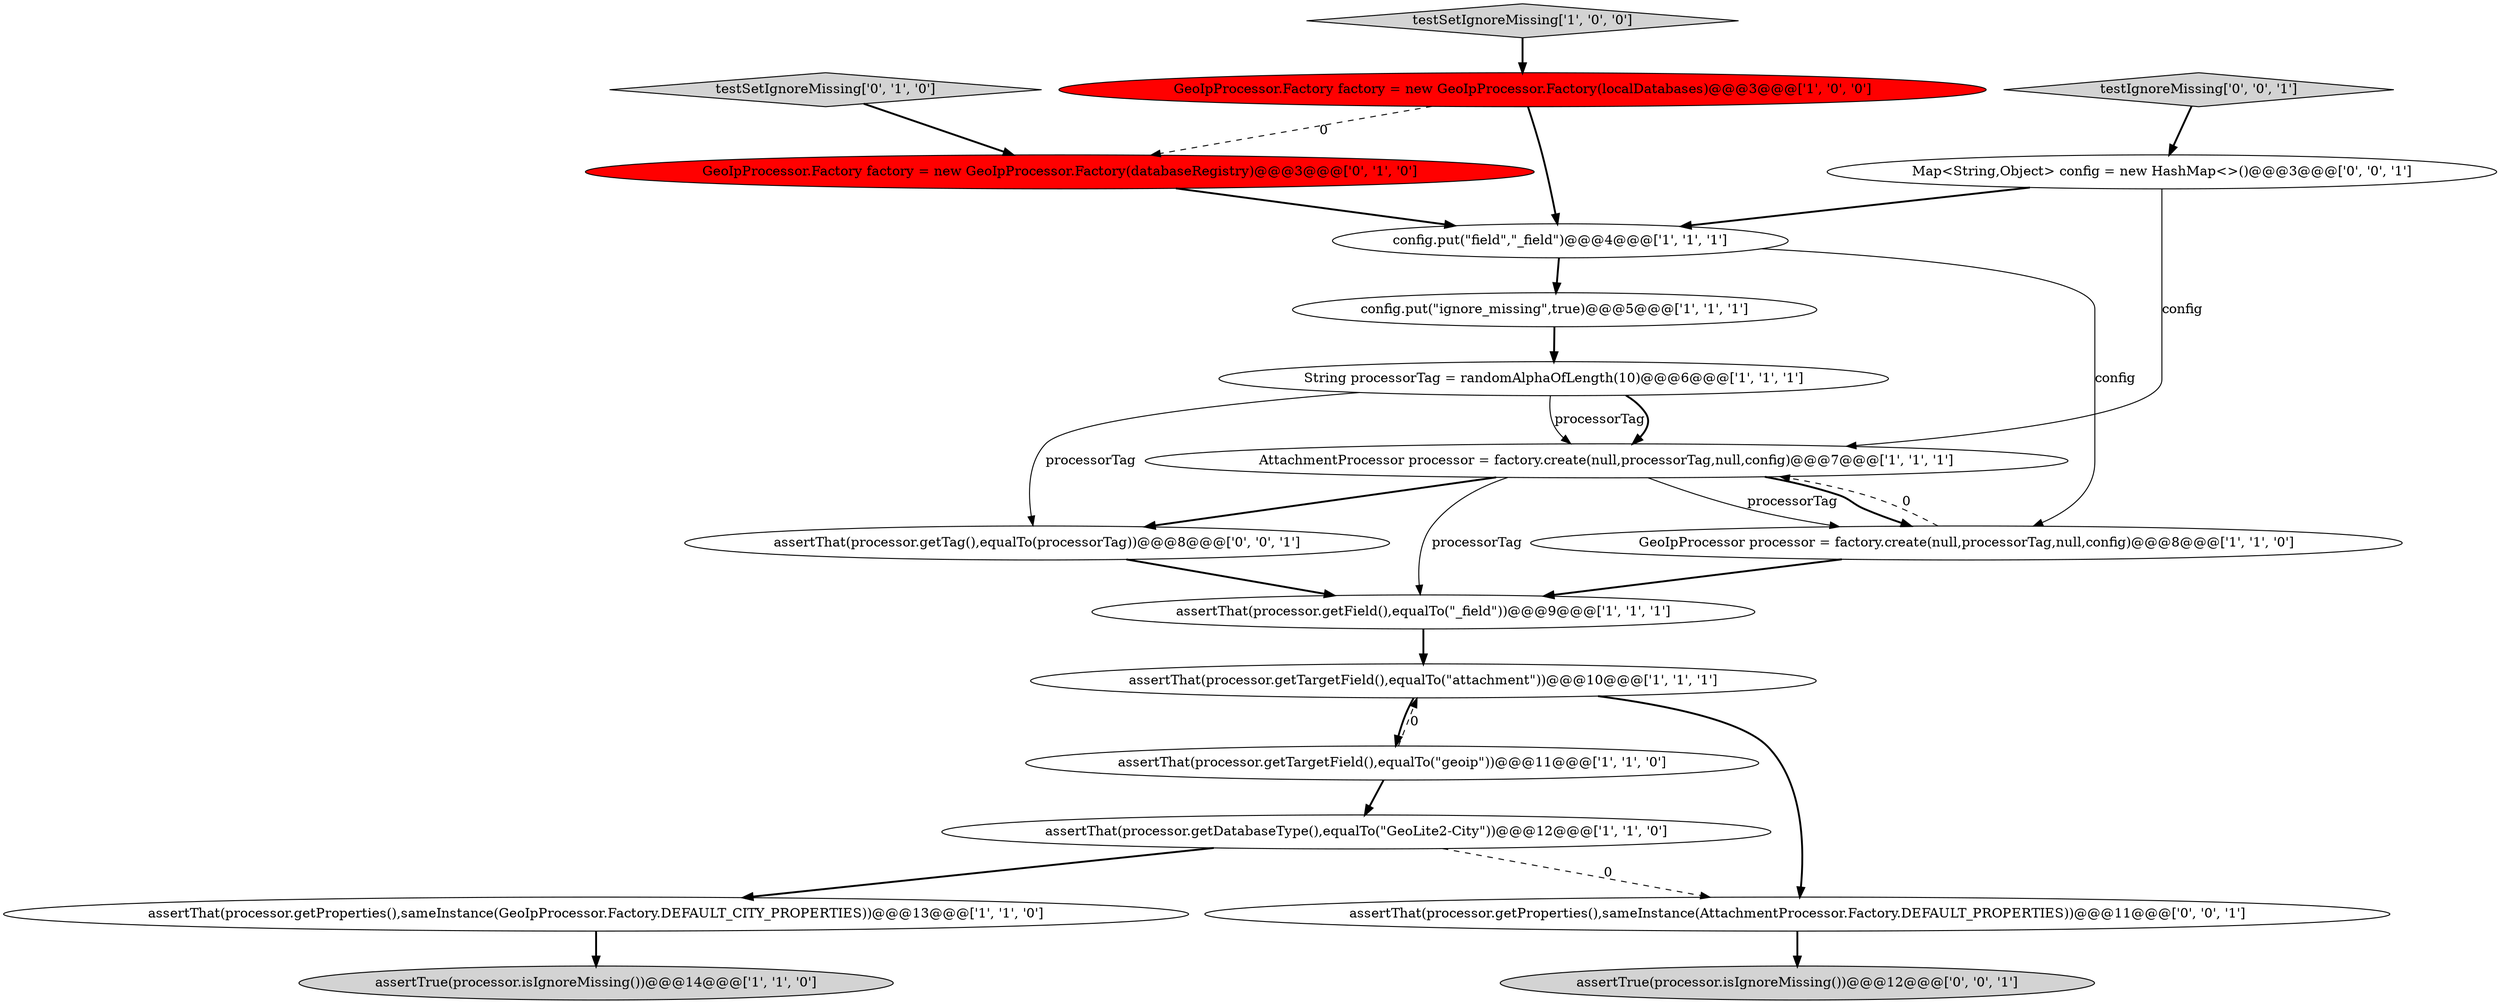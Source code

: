 digraph {
16 [style = filled, label = "assertThat(processor.getTag(),equalTo(processorTag))@@@8@@@['0', '0', '1']", fillcolor = white, shape = ellipse image = "AAA0AAABBB3BBB"];
12 [style = filled, label = "assertThat(processor.getProperties(),sameInstance(GeoIpProcessor.Factory.DEFAULT_CITY_PROPERTIES))@@@13@@@['1', '1', '0']", fillcolor = white, shape = ellipse image = "AAA0AAABBB1BBB"];
9 [style = filled, label = "assertThat(processor.getDatabaseType(),equalTo(\"GeoLite2-City\"))@@@12@@@['1', '1', '0']", fillcolor = white, shape = ellipse image = "AAA0AAABBB1BBB"];
4 [style = filled, label = "GeoIpProcessor.Factory factory = new GeoIpProcessor.Factory(localDatabases)@@@3@@@['1', '0', '0']", fillcolor = red, shape = ellipse image = "AAA1AAABBB1BBB"];
0 [style = filled, label = "AttachmentProcessor processor = factory.create(null,processorTag,null,config)@@@7@@@['1', '1', '1']", fillcolor = white, shape = ellipse image = "AAA0AAABBB1BBB"];
13 [style = filled, label = "GeoIpProcessor.Factory factory = new GeoIpProcessor.Factory(databaseRegistry)@@@3@@@['0', '1', '0']", fillcolor = red, shape = ellipse image = "AAA1AAABBB2BBB"];
17 [style = filled, label = "assertTrue(processor.isIgnoreMissing())@@@12@@@['0', '0', '1']", fillcolor = lightgray, shape = ellipse image = "AAA0AAABBB3BBB"];
2 [style = filled, label = "config.put(\"ignore_missing\",true)@@@5@@@['1', '1', '1']", fillcolor = white, shape = ellipse image = "AAA0AAABBB1BBB"];
3 [style = filled, label = "assertThat(processor.getField(),equalTo(\"_field\"))@@@9@@@['1', '1', '1']", fillcolor = white, shape = ellipse image = "AAA0AAABBB1BBB"];
18 [style = filled, label = "Map<String,Object> config = new HashMap<>()@@@3@@@['0', '0', '1']", fillcolor = white, shape = ellipse image = "AAA0AAABBB3BBB"];
14 [style = filled, label = "testSetIgnoreMissing['0', '1', '0']", fillcolor = lightgray, shape = diamond image = "AAA0AAABBB2BBB"];
19 [style = filled, label = "testIgnoreMissing['0', '0', '1']", fillcolor = lightgray, shape = diamond image = "AAA0AAABBB3BBB"];
6 [style = filled, label = "assertThat(processor.getTargetField(),equalTo(\"geoip\"))@@@11@@@['1', '1', '0']", fillcolor = white, shape = ellipse image = "AAA0AAABBB1BBB"];
5 [style = filled, label = "GeoIpProcessor processor = factory.create(null,processorTag,null,config)@@@8@@@['1', '1', '0']", fillcolor = white, shape = ellipse image = "AAA0AAABBB1BBB"];
8 [style = filled, label = "assertThat(processor.getTargetField(),equalTo(\"attachment\"))@@@10@@@['1', '1', '1']", fillcolor = white, shape = ellipse image = "AAA0AAABBB1BBB"];
7 [style = filled, label = "config.put(\"field\",\"_field\")@@@4@@@['1', '1', '1']", fillcolor = white, shape = ellipse image = "AAA0AAABBB1BBB"];
11 [style = filled, label = "String processorTag = randomAlphaOfLength(10)@@@6@@@['1', '1', '1']", fillcolor = white, shape = ellipse image = "AAA0AAABBB1BBB"];
15 [style = filled, label = "assertThat(processor.getProperties(),sameInstance(AttachmentProcessor.Factory.DEFAULT_PROPERTIES))@@@11@@@['0', '0', '1']", fillcolor = white, shape = ellipse image = "AAA0AAABBB3BBB"];
1 [style = filled, label = "testSetIgnoreMissing['1', '0', '0']", fillcolor = lightgray, shape = diamond image = "AAA0AAABBB1BBB"];
10 [style = filled, label = "assertTrue(processor.isIgnoreMissing())@@@14@@@['1', '1', '0']", fillcolor = lightgray, shape = ellipse image = "AAA0AAABBB1BBB"];
5->3 [style = bold, label=""];
16->3 [style = bold, label=""];
0->16 [style = bold, label=""];
1->4 [style = bold, label=""];
6->8 [style = dashed, label="0"];
19->18 [style = bold, label=""];
18->0 [style = solid, label="config"];
8->15 [style = bold, label=""];
11->16 [style = solid, label="processorTag"];
8->6 [style = bold, label=""];
7->5 [style = solid, label="config"];
4->7 [style = bold, label=""];
0->5 [style = solid, label="processorTag"];
11->0 [style = solid, label="processorTag"];
15->17 [style = bold, label=""];
11->0 [style = bold, label=""];
12->10 [style = bold, label=""];
9->15 [style = dashed, label="0"];
7->2 [style = bold, label=""];
13->7 [style = bold, label=""];
3->8 [style = bold, label=""];
5->0 [style = dashed, label="0"];
9->12 [style = bold, label=""];
14->13 [style = bold, label=""];
6->9 [style = bold, label=""];
18->7 [style = bold, label=""];
0->3 [style = solid, label="processorTag"];
4->13 [style = dashed, label="0"];
2->11 [style = bold, label=""];
0->5 [style = bold, label=""];
}
